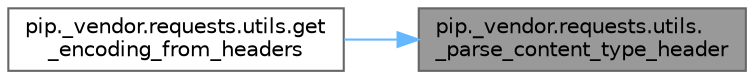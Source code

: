 digraph "pip._vendor.requests.utils._parse_content_type_header"
{
 // LATEX_PDF_SIZE
  bgcolor="transparent";
  edge [fontname=Helvetica,fontsize=10,labelfontname=Helvetica,labelfontsize=10];
  node [fontname=Helvetica,fontsize=10,shape=box,height=0.2,width=0.4];
  rankdir="RL";
  Node1 [id="Node000001",label="pip._vendor.requests.utils.\l_parse_content_type_header",height=0.2,width=0.4,color="gray40", fillcolor="grey60", style="filled", fontcolor="black",tooltip=" "];
  Node1 -> Node2 [id="edge1_Node000001_Node000002",dir="back",color="steelblue1",style="solid",tooltip=" "];
  Node2 [id="Node000002",label="pip._vendor.requests.utils.get\l_encoding_from_headers",height=0.2,width=0.4,color="grey40", fillcolor="white", style="filled",URL="$namespacepip_1_1__vendor_1_1requests_1_1utils.html#a4a6d7e818f52a53abbc4401aa1278c02",tooltip=" "];
}
